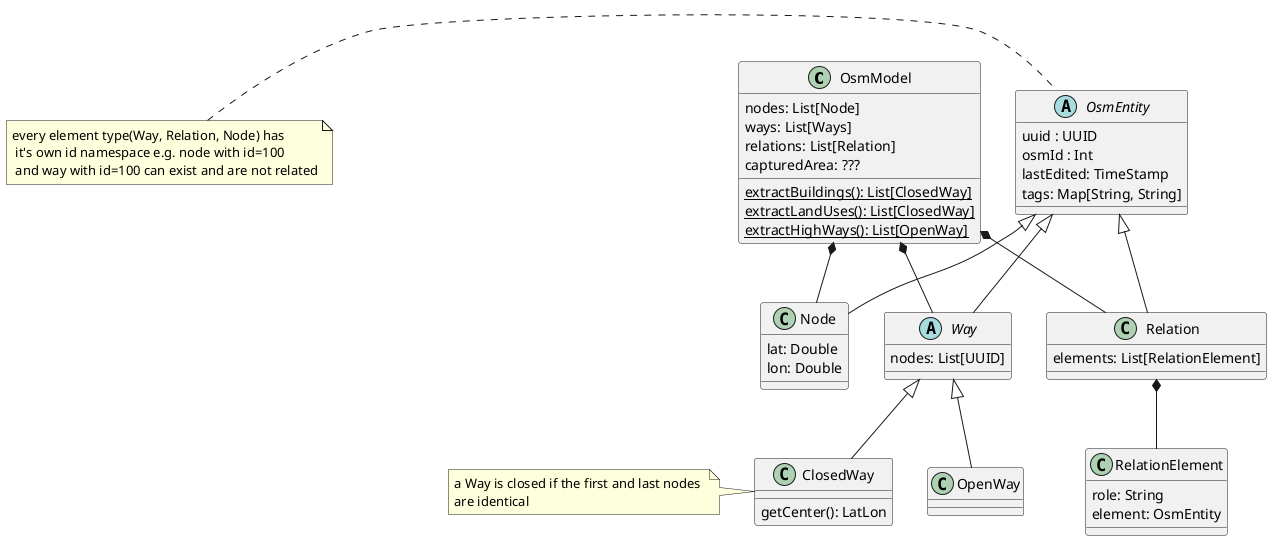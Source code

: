 @startuml

class OsmModel {
    nodes: List[Node]
    ways: List[Ways]
    relations: List[Relation]
    capturedArea: ???
    {static} extractBuildings(): List[ClosedWay]
    {static} extractLandUses(): List[ClosedWay]
    {static} extractHighWays(): List[OpenWay]
}
note left of OsmModel::"getHighWays(): List[OpenWay]"
    If roundabouts are closed ways this might not work
end note

abstract Class OsmEntity {
    uuid : UUID
    osmId : Int
    lastEdited: TimeStamp
    tags: Map[String, String]
}
note left: every element type(Way, Relation, Node) has \n it's own id namespace e.g. node with id=100 \n and way with id=100 can exist and are not related


Class Node {
    lat: Double
    lon: Double
}

abstract Class Way {
    nodes: List[UUID]
}

Class OpenWay {
}

Class ClosedWay {
getCenter(): LatLon
}
note left: a Way is closed if the first and last nodes \nare identical

Class Relation {
    elements: List[RelationElement]
}

Class RelationElement {
    role: String
    element: OsmEntity
}

OsmModel *-- Node
OsmModel *-- Way
OsmModel *-- Relation
OsmEntity <|-- Node
OsmEntity <|-- Way
OsmEntity <|-- Relation
Relation *-- RelationElement
Way <|-- OpenWay
Way <|-- ClosedWay


@enduml
